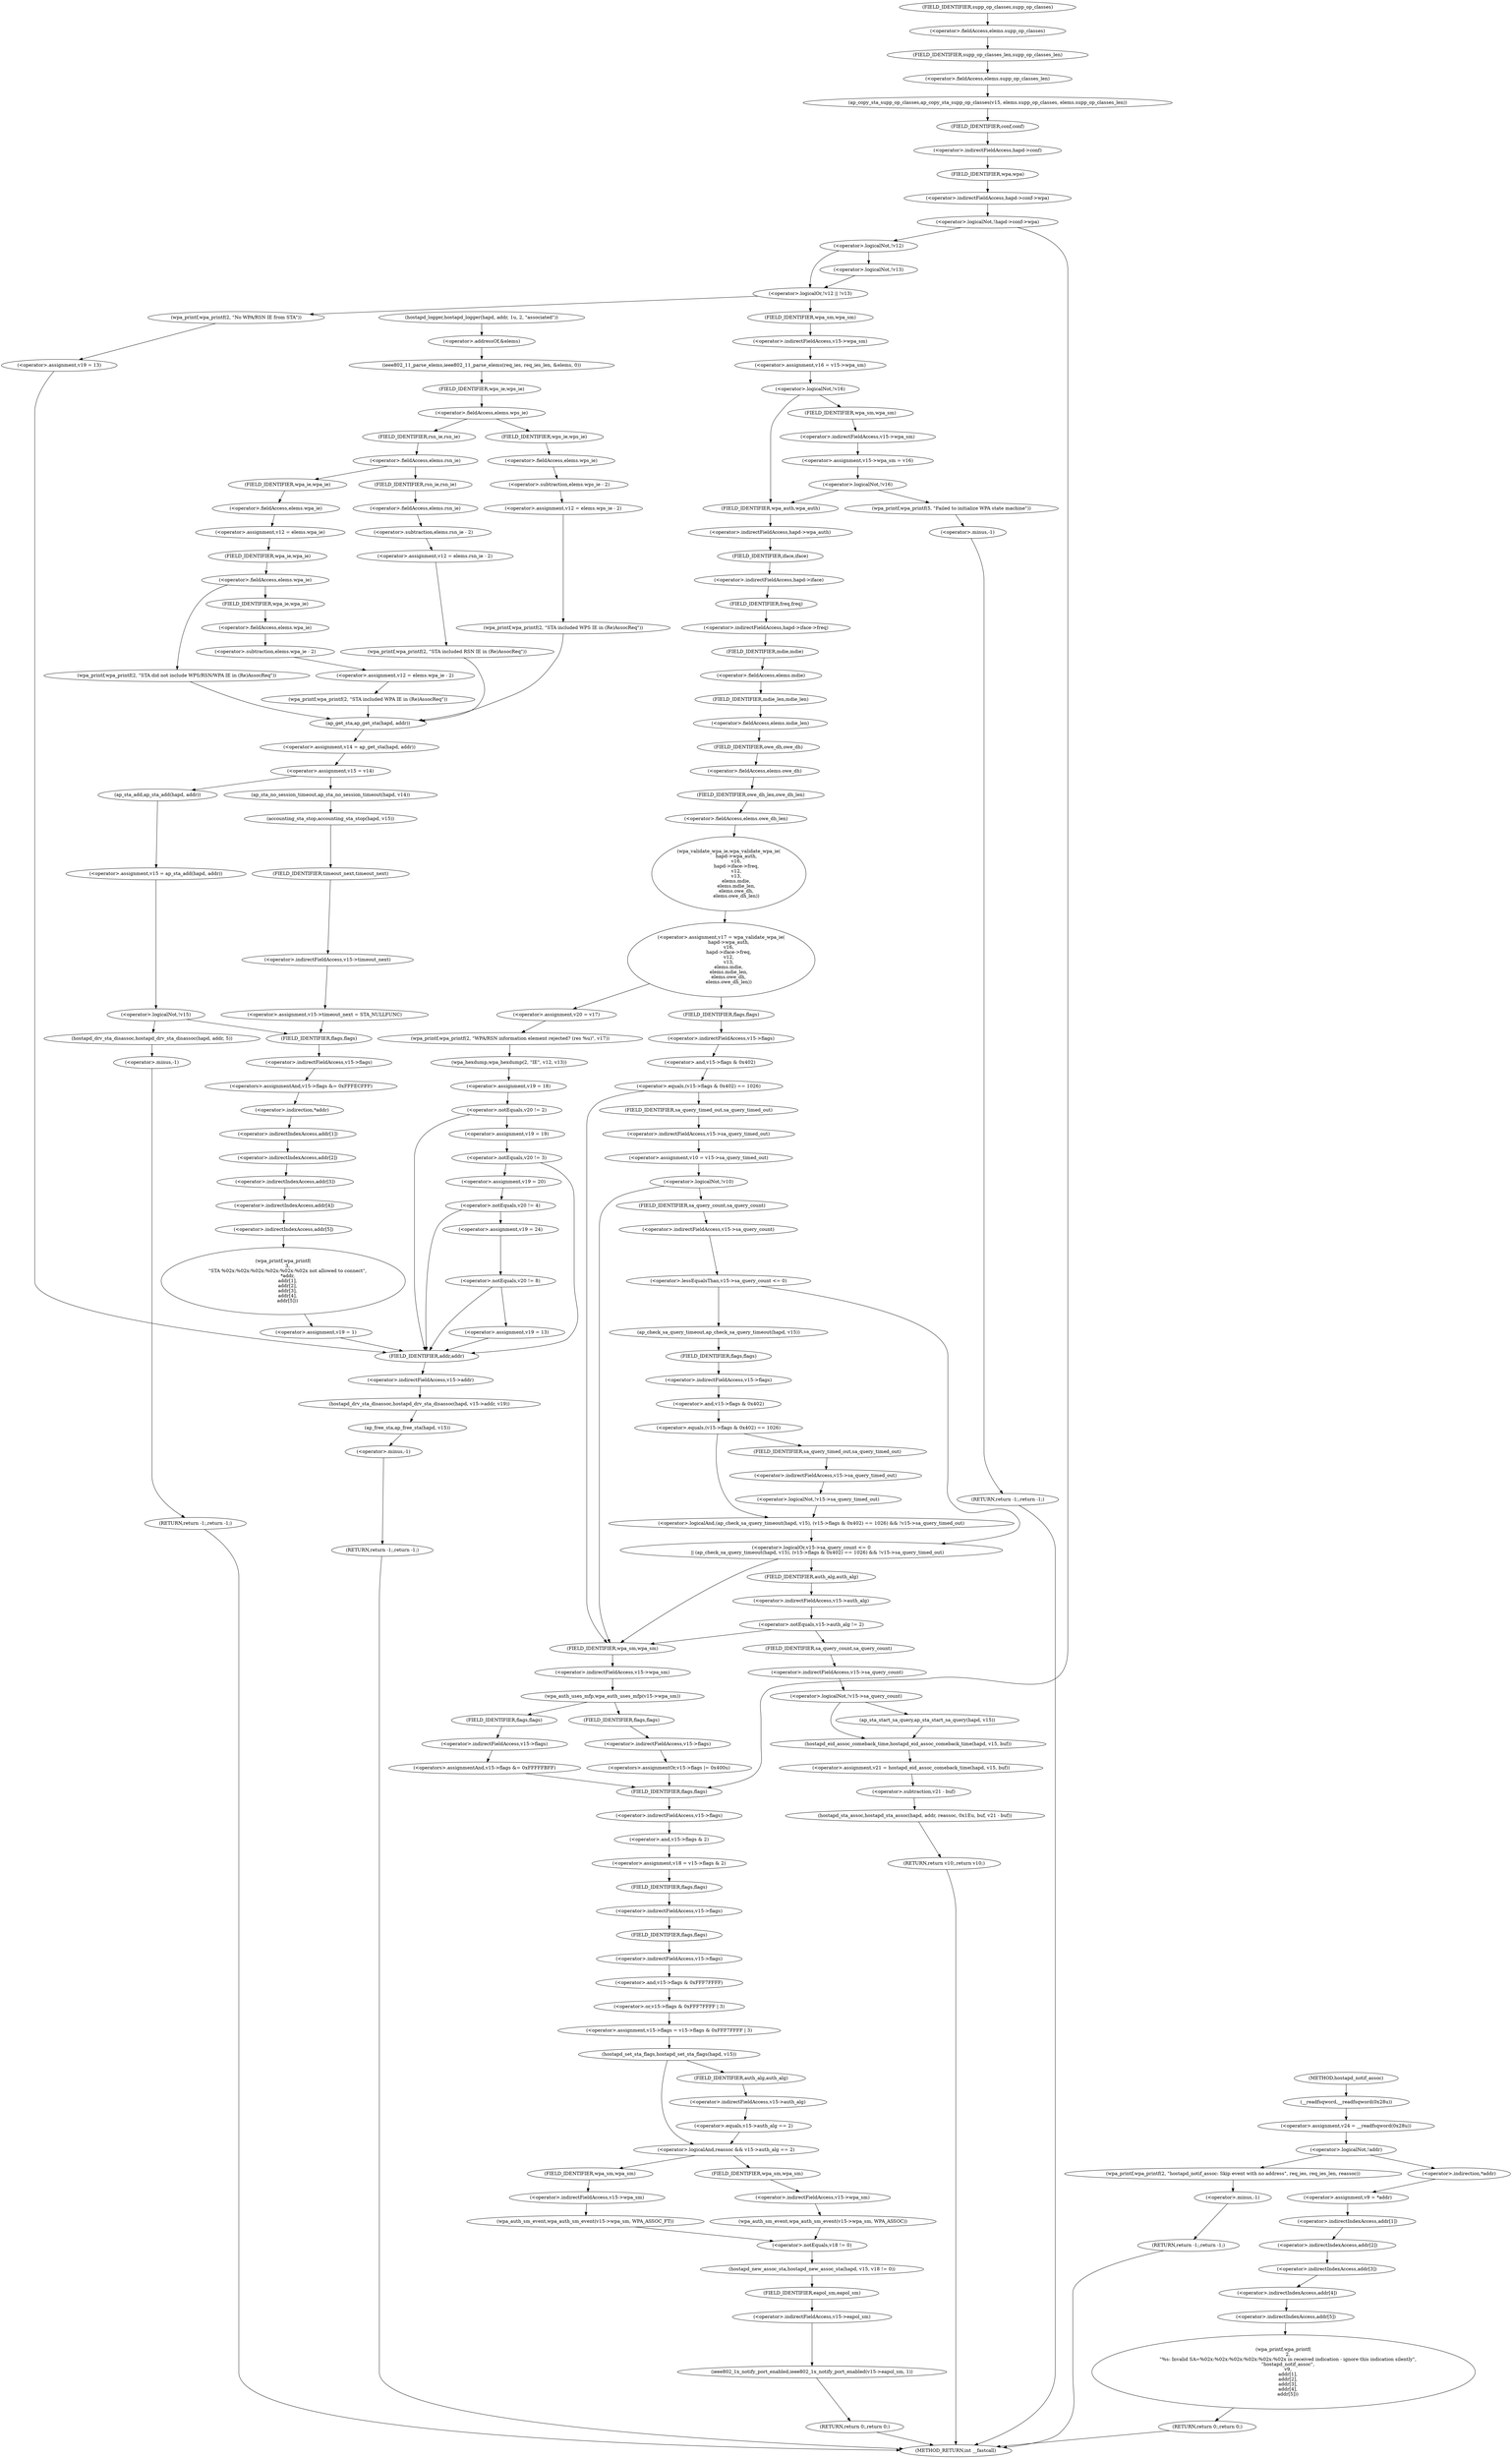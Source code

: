 digraph hostapd_notif_assoc {  
"1000138" [label = "(<operator>.assignment,v24 = __readfsqword(0x28u))" ]
"1000140" [label = "(__readfsqword,__readfsqword(0x28u))" ]
"1000143" [label = "(<operator>.logicalNot,!addr)" ]
"1000146" [label = "(wpa_printf,wpa_printf(2, \"hostapd_notif_assoc: Skip event with no address\", req_ies, req_ies_len, reassoc))" ]
"1000152" [label = "(RETURN,return -1;,return -1;)" ]
"1000153" [label = "(<operator>.minus,-1)" ]
"1000155" [label = "(<operator>.assignment,v9 = *addr)" ]
"1000157" [label = "(<operator>.indirection,*addr)" ]
"1000160" [label = "(wpa_printf,wpa_printf(\n      2,\n      \"%s: Invalid SA=%02x:%02x:%02x:%02x:%02x:%02x in received indication - ignore this indication silently\",\n      \"hostapd_notif_assoc\",\n      v9,\n      addr[1],\n      addr[2],\n      addr[3],\n      addr[4],\n      addr[5]))" ]
"1000165" [label = "(<operator>.indirectIndexAccess,addr[1])" ]
"1000168" [label = "(<operator>.indirectIndexAccess,addr[2])" ]
"1000171" [label = "(<operator>.indirectIndexAccess,addr[3])" ]
"1000174" [label = "(<operator>.indirectIndexAccess,addr[4])" ]
"1000177" [label = "(<operator>.indirectIndexAccess,addr[5])" ]
"1000180" [label = "(RETURN,return 0;,return 0;)" ]
"1000182" [label = "(hostapd_logger,hostapd_logger(hapd, addr, 1u, 2, \"associated\"))" ]
"1000188" [label = "(ieee802_11_parse_elems,ieee802_11_parse_elems(req_ies, req_ies_len, &elems, 0))" ]
"1000191" [label = "(<operator>.addressOf,&elems)" ]
"1000195" [label = "(<operator>.fieldAccess,elems.wps_ie)" ]
"1000197" [label = "(FIELD_IDENTIFIER,wps_ie,wps_ie)" ]
"1000199" [label = "(<operator>.assignment,v12 = elems.wps_ie - 2)" ]
"1000201" [label = "(<operator>.subtraction,elems.wps_ie - 2)" ]
"1000202" [label = "(<operator>.fieldAccess,elems.wps_ie)" ]
"1000204" [label = "(FIELD_IDENTIFIER,wps_ie,wps_ie)" ]
"1000207" [label = "(wpa_printf,wpa_printf(2, \"STA included WPS IE in (Re)AssocReq\"))" ]
"1000212" [label = "(<operator>.fieldAccess,elems.rsn_ie)" ]
"1000214" [label = "(FIELD_IDENTIFIER,rsn_ie,rsn_ie)" ]
"1000216" [label = "(<operator>.assignment,v12 = elems.rsn_ie - 2)" ]
"1000218" [label = "(<operator>.subtraction,elems.rsn_ie - 2)" ]
"1000219" [label = "(<operator>.fieldAccess,elems.rsn_ie)" ]
"1000221" [label = "(FIELD_IDENTIFIER,rsn_ie,rsn_ie)" ]
"1000224" [label = "(wpa_printf,wpa_printf(2, \"STA included RSN IE in (Re)AssocReq\"))" ]
"1000229" [label = "(<operator>.assignment,v12 = elems.wpa_ie)" ]
"1000231" [label = "(<operator>.fieldAccess,elems.wpa_ie)" ]
"1000233" [label = "(FIELD_IDENTIFIER,wpa_ie,wpa_ie)" ]
"1000235" [label = "(<operator>.fieldAccess,elems.wpa_ie)" ]
"1000237" [label = "(FIELD_IDENTIFIER,wpa_ie,wpa_ie)" ]
"1000239" [label = "(<operator>.assignment,v12 = elems.wpa_ie - 2)" ]
"1000241" [label = "(<operator>.subtraction,elems.wpa_ie - 2)" ]
"1000242" [label = "(<operator>.fieldAccess,elems.wpa_ie)" ]
"1000244" [label = "(FIELD_IDENTIFIER,wpa_ie,wpa_ie)" ]
"1000247" [label = "(wpa_printf,wpa_printf(2, \"STA included WPA IE in (Re)AssocReq\"))" ]
"1000252" [label = "(wpa_printf,wpa_printf(2, \"STA did not include WPS/RSN/WPA IE in (Re)AssocReq\"))" ]
"1000256" [label = "(<operator>.assignment,v14 = ap_get_sta(hapd, addr))" ]
"1000258" [label = "(ap_get_sta,ap_get_sta(hapd, addr))" ]
"1000261" [label = "(<operator>.assignment,v15 = v14)" ]
"1000267" [label = "(ap_sta_no_session_timeout,ap_sta_no_session_timeout(hapd, v14))" ]
"1000270" [label = "(accounting_sta_stop,accounting_sta_stop(hapd, v15))" ]
"1000273" [label = "(<operator>.assignment,v15->timeout_next = STA_NULLFUNC)" ]
"1000274" [label = "(<operator>.indirectFieldAccess,v15->timeout_next)" ]
"1000276" [label = "(FIELD_IDENTIFIER,timeout_next,timeout_next)" ]
"1000280" [label = "(<operator>.assignment,v15 = ap_sta_add(hapd, addr))" ]
"1000282" [label = "(ap_sta_add,ap_sta_add(hapd, addr))" ]
"1000286" [label = "(<operator>.logicalNot,!v15)" ]
"1000289" [label = "(hostapd_drv_sta_disassoc,hostapd_drv_sta_disassoc(hapd, addr, 5))" ]
"1000293" [label = "(RETURN,return -1;,return -1;)" ]
"1000294" [label = "(<operator>.minus,-1)" ]
"1000296" [label = "(<operators>.assignmentAnd,v15->flags &= 0xFFFECFFF)" ]
"1000297" [label = "(<operator>.indirectFieldAccess,v15->flags)" ]
"1000299" [label = "(FIELD_IDENTIFIER,flags,flags)" ]
"1000302" [label = "(wpa_printf,wpa_printf(\n      3,\n      \"STA %02x:%02x:%02x:%02x:%02x:%02x not allowed to connect\",\n      *addr,\n      addr[1],\n      addr[2],\n      addr[3],\n      addr[4],\n      addr[5]))" ]
"1000305" [label = "(<operator>.indirection,*addr)" ]
"1000307" [label = "(<operator>.indirectIndexAccess,addr[1])" ]
"1000310" [label = "(<operator>.indirectIndexAccess,addr[2])" ]
"1000313" [label = "(<operator>.indirectIndexAccess,addr[3])" ]
"1000316" [label = "(<operator>.indirectIndexAccess,addr[4])" ]
"1000319" [label = "(<operator>.indirectIndexAccess,addr[5])" ]
"1000322" [label = "(<operator>.assignment,v19 = 1)" ]
"1000326" [label = "(hostapd_drv_sta_disassoc,hostapd_drv_sta_disassoc(hapd, v15->addr, v19))" ]
"1000328" [label = "(<operator>.indirectFieldAccess,v15->addr)" ]
"1000330" [label = "(FIELD_IDENTIFIER,addr,addr)" ]
"1000332" [label = "(ap_free_sta,ap_free_sta(hapd, v15))" ]
"1000335" [label = "(RETURN,return -1;,return -1;)" ]
"1000336" [label = "(<operator>.minus,-1)" ]
"1000338" [label = "(ap_copy_sta_supp_op_classes,ap_copy_sta_supp_op_classes(v15, elems.supp_op_classes, elems.supp_op_classes_len))" ]
"1000340" [label = "(<operator>.fieldAccess,elems.supp_op_classes)" ]
"1000342" [label = "(FIELD_IDENTIFIER,supp_op_classes,supp_op_classes)" ]
"1000343" [label = "(<operator>.fieldAccess,elems.supp_op_classes_len)" ]
"1000345" [label = "(FIELD_IDENTIFIER,supp_op_classes_len,supp_op_classes_len)" ]
"1000347" [label = "(<operator>.logicalNot,!hapd->conf->wpa)" ]
"1000348" [label = "(<operator>.indirectFieldAccess,hapd->conf->wpa)" ]
"1000349" [label = "(<operator>.indirectFieldAccess,hapd->conf)" ]
"1000351" [label = "(FIELD_IDENTIFIER,conf,conf)" ]
"1000352" [label = "(FIELD_IDENTIFIER,wpa,wpa)" ]
"1000355" [label = "(<operator>.logicalOr,!v12 || !v13)" ]
"1000356" [label = "(<operator>.logicalNot,!v12)" ]
"1000358" [label = "(<operator>.logicalNot,!v13)" ]
"1000361" [label = "(wpa_printf,wpa_printf(2, \"No WPA/RSN IE from STA\"))" ]
"1000364" [label = "(<operator>.assignment,v19 = 13)" ]
"1000368" [label = "(<operator>.assignment,v16 = v15->wpa_sm)" ]
"1000370" [label = "(<operator>.indirectFieldAccess,v15->wpa_sm)" ]
"1000372" [label = "(FIELD_IDENTIFIER,wpa_sm,wpa_sm)" ]
"1000374" [label = "(<operator>.logicalNot,!v16)" ]
"1000377" [label = "(<operator>.assignment,v15->wpa_sm = v16)" ]
"1000378" [label = "(<operator>.indirectFieldAccess,v15->wpa_sm)" ]
"1000380" [label = "(FIELD_IDENTIFIER,wpa_sm,wpa_sm)" ]
"1000383" [label = "(<operator>.logicalNot,!v16)" ]
"1000386" [label = "(wpa_printf,wpa_printf(5, \"Failed to initialize WPA state machine\"))" ]
"1000389" [label = "(RETURN,return -1;,return -1;)" ]
"1000390" [label = "(<operator>.minus,-1)" ]
"1000392" [label = "(<operator>.assignment,v17 = wpa_validate_wpa_ie(\n          hapd->wpa_auth,\n          v16,\n          hapd->iface->freq,\n          v12,\n          v13,\n          elems.mdie,\n          elems.mdie_len,\n          elems.owe_dh,\n          elems.owe_dh_len))" ]
"1000394" [label = "(wpa_validate_wpa_ie,wpa_validate_wpa_ie(\n          hapd->wpa_auth,\n          v16,\n          hapd->iface->freq,\n          v12,\n          v13,\n          elems.mdie,\n          elems.mdie_len,\n          elems.owe_dh,\n          elems.owe_dh_len))" ]
"1000395" [label = "(<operator>.indirectFieldAccess,hapd->wpa_auth)" ]
"1000397" [label = "(FIELD_IDENTIFIER,wpa_auth,wpa_auth)" ]
"1000399" [label = "(<operator>.indirectFieldAccess,hapd->iface->freq)" ]
"1000400" [label = "(<operator>.indirectFieldAccess,hapd->iface)" ]
"1000402" [label = "(FIELD_IDENTIFIER,iface,iface)" ]
"1000403" [label = "(FIELD_IDENTIFIER,freq,freq)" ]
"1000406" [label = "(<operator>.fieldAccess,elems.mdie)" ]
"1000408" [label = "(FIELD_IDENTIFIER,mdie,mdie)" ]
"1000409" [label = "(<operator>.fieldAccess,elems.mdie_len)" ]
"1000411" [label = "(FIELD_IDENTIFIER,mdie_len,mdie_len)" ]
"1000412" [label = "(<operator>.fieldAccess,elems.owe_dh)" ]
"1000414" [label = "(FIELD_IDENTIFIER,owe_dh,owe_dh)" ]
"1000415" [label = "(<operator>.fieldAccess,elems.owe_dh_len)" ]
"1000417" [label = "(FIELD_IDENTIFIER,owe_dh_len,owe_dh_len)" ]
"1000421" [label = "(<operator>.assignment,v20 = v17)" ]
"1000424" [label = "(wpa_printf,wpa_printf(2, \"WPA/RSN information element rejected? (res %u)\", v17))" ]
"1000428" [label = "(wpa_hexdump,wpa_hexdump(2, \"IE\", v12, v13))" ]
"1000433" [label = "(<operator>.assignment,v19 = 18)" ]
"1000437" [label = "(<operator>.notEquals,v20 != 2)" ]
"1000441" [label = "(<operator>.assignment,v19 = 19)" ]
"1000445" [label = "(<operator>.notEquals,v20 != 3)" ]
"1000449" [label = "(<operator>.assignment,v19 = 20)" ]
"1000453" [label = "(<operator>.notEquals,v20 != 4)" ]
"1000457" [label = "(<operator>.assignment,v19 = 24)" ]
"1000461" [label = "(<operator>.notEquals,v20 != 8)" ]
"1000464" [label = "(<operator>.assignment,v19 = 13)" ]
"1000469" [label = "(<operator>.equals,(v15->flags & 0x402) == 1026)" ]
"1000470" [label = "(<operator>.and,v15->flags & 0x402)" ]
"1000471" [label = "(<operator>.indirectFieldAccess,v15->flags)" ]
"1000473" [label = "(FIELD_IDENTIFIER,flags,flags)" ]
"1000477" [label = "(<operator>.assignment,v10 = v15->sa_query_timed_out)" ]
"1000479" [label = "(<operator>.indirectFieldAccess,v15->sa_query_timed_out)" ]
"1000481" [label = "(FIELD_IDENTIFIER,sa_query_timed_out,sa_query_timed_out)" ]
"1000483" [label = "(<operator>.logicalNot,!v10)" ]
"1000487" [label = "(<operator>.logicalOr,v15->sa_query_count <= 0\n        || (ap_check_sa_query_timeout(hapd, v15), (v15->flags & 0x402) == 1026) && !v15->sa_query_timed_out)" ]
"1000488" [label = "(<operator>.lessEqualsThan,v15->sa_query_count <= 0)" ]
"1000489" [label = "(<operator>.indirectFieldAccess,v15->sa_query_count)" ]
"1000491" [label = "(FIELD_IDENTIFIER,sa_query_count,sa_query_count)" ]
"1000493" [label = "(<operator>.logicalAnd,(ap_check_sa_query_timeout(hapd, v15), (v15->flags & 0x402) == 1026) && !v15->sa_query_timed_out)" ]
"1000495" [label = "(ap_check_sa_query_timeout,ap_check_sa_query_timeout(hapd, v15))" ]
"1000498" [label = "(<operator>.equals,(v15->flags & 0x402) == 1026)" ]
"1000499" [label = "(<operator>.and,v15->flags & 0x402)" ]
"1000500" [label = "(<operator>.indirectFieldAccess,v15->flags)" ]
"1000502" [label = "(FIELD_IDENTIFIER,flags,flags)" ]
"1000505" [label = "(<operator>.logicalNot,!v15->sa_query_timed_out)" ]
"1000506" [label = "(<operator>.indirectFieldAccess,v15->sa_query_timed_out)" ]
"1000508" [label = "(FIELD_IDENTIFIER,sa_query_timed_out,sa_query_timed_out)" ]
"1000511" [label = "(<operator>.notEquals,v15->auth_alg != 2)" ]
"1000512" [label = "(<operator>.indirectFieldAccess,v15->auth_alg)" ]
"1000514" [label = "(FIELD_IDENTIFIER,auth_alg,auth_alg)" ]
"1000518" [label = "(<operator>.logicalNot,!v15->sa_query_count)" ]
"1000519" [label = "(<operator>.indirectFieldAccess,v15->sa_query_count)" ]
"1000521" [label = "(FIELD_IDENTIFIER,sa_query_count,sa_query_count)" ]
"1000522" [label = "(ap_sta_start_sa_query,ap_sta_start_sa_query(hapd, v15))" ]
"1000525" [label = "(<operator>.assignment,v21 = hostapd_eid_assoc_comeback_time(hapd, v15, buf))" ]
"1000527" [label = "(hostapd_eid_assoc_comeback_time,hostapd_eid_assoc_comeback_time(hapd, v15, buf))" ]
"1000531" [label = "(hostapd_sta_assoc,hostapd_sta_assoc(hapd, addr, reassoc, 0x1Eu, buf, v21 - buf))" ]
"1000537" [label = "(<operator>.subtraction,v21 - buf)" ]
"1000540" [label = "(RETURN,return v10;,return v10;)" ]
"1000543" [label = "(wpa_auth_uses_mfp,wpa_auth_uses_mfp(v15->wpa_sm))" ]
"1000544" [label = "(<operator>.indirectFieldAccess,v15->wpa_sm)" ]
"1000546" [label = "(FIELD_IDENTIFIER,wpa_sm,wpa_sm)" ]
"1000547" [label = "(<operators>.assignmentOr,v15->flags |= 0x400u)" ]
"1000548" [label = "(<operator>.indirectFieldAccess,v15->flags)" ]
"1000550" [label = "(FIELD_IDENTIFIER,flags,flags)" ]
"1000553" [label = "(<operators>.assignmentAnd,v15->flags &= 0xFFFFFBFF)" ]
"1000554" [label = "(<operator>.indirectFieldAccess,v15->flags)" ]
"1000556" [label = "(FIELD_IDENTIFIER,flags,flags)" ]
"1000559" [label = "(<operator>.assignment,v18 = v15->flags & 2)" ]
"1000561" [label = "(<operator>.and,v15->flags & 2)" ]
"1000562" [label = "(<operator>.indirectFieldAccess,v15->flags)" ]
"1000564" [label = "(FIELD_IDENTIFIER,flags,flags)" ]
"1000566" [label = "(<operator>.assignment,v15->flags = v15->flags & 0xFFF7FFFF | 3)" ]
"1000567" [label = "(<operator>.indirectFieldAccess,v15->flags)" ]
"1000569" [label = "(FIELD_IDENTIFIER,flags,flags)" ]
"1000570" [label = "(<operator>.or,v15->flags & 0xFFF7FFFF | 3)" ]
"1000571" [label = "(<operator>.and,v15->flags & 0xFFF7FFFF)" ]
"1000572" [label = "(<operator>.indirectFieldAccess,v15->flags)" ]
"1000574" [label = "(FIELD_IDENTIFIER,flags,flags)" ]
"1000577" [label = "(hostapd_set_sta_flags,hostapd_set_sta_flags(hapd, v15))" ]
"1000581" [label = "(<operator>.logicalAnd,reassoc && v15->auth_alg == 2)" ]
"1000583" [label = "(<operator>.equals,v15->auth_alg == 2)" ]
"1000584" [label = "(<operator>.indirectFieldAccess,v15->auth_alg)" ]
"1000586" [label = "(FIELD_IDENTIFIER,auth_alg,auth_alg)" ]
"1000588" [label = "(wpa_auth_sm_event,wpa_auth_sm_event(v15->wpa_sm, WPA_ASSOC_FT))" ]
"1000589" [label = "(<operator>.indirectFieldAccess,v15->wpa_sm)" ]
"1000591" [label = "(FIELD_IDENTIFIER,wpa_sm,wpa_sm)" ]
"1000594" [label = "(wpa_auth_sm_event,wpa_auth_sm_event(v15->wpa_sm, WPA_ASSOC))" ]
"1000595" [label = "(<operator>.indirectFieldAccess,v15->wpa_sm)" ]
"1000597" [label = "(FIELD_IDENTIFIER,wpa_sm,wpa_sm)" ]
"1000599" [label = "(hostapd_new_assoc_sta,hostapd_new_assoc_sta(hapd, v15, v18 != 0))" ]
"1000602" [label = "(<operator>.notEquals,v18 != 0)" ]
"1000605" [label = "(ieee802_1x_notify_port_enabled,ieee802_1x_notify_port_enabled(v15->eapol_sm, 1))" ]
"1000606" [label = "(<operator>.indirectFieldAccess,v15->eapol_sm)" ]
"1000608" [label = "(FIELD_IDENTIFIER,eapol_sm,eapol_sm)" ]
"1000610" [label = "(RETURN,return 0;,return 0;)" ]
"1000116" [label = "(METHOD,hostapd_notif_assoc)" ]
"1000612" [label = "(METHOD_RETURN,int __fastcall)" ]
  "1000138" -> "1000143" 
  "1000140" -> "1000138" 
  "1000143" -> "1000146" 
  "1000143" -> "1000157" 
  "1000146" -> "1000153" 
  "1000152" -> "1000612" 
  "1000153" -> "1000152" 
  "1000155" -> "1000165" 
  "1000157" -> "1000155" 
  "1000160" -> "1000180" 
  "1000165" -> "1000168" 
  "1000168" -> "1000171" 
  "1000171" -> "1000174" 
  "1000174" -> "1000177" 
  "1000177" -> "1000160" 
  "1000180" -> "1000612" 
  "1000182" -> "1000191" 
  "1000188" -> "1000197" 
  "1000191" -> "1000188" 
  "1000195" -> "1000204" 
  "1000195" -> "1000214" 
  "1000197" -> "1000195" 
  "1000199" -> "1000207" 
  "1000201" -> "1000199" 
  "1000202" -> "1000201" 
  "1000204" -> "1000202" 
  "1000207" -> "1000258" 
  "1000212" -> "1000221" 
  "1000212" -> "1000233" 
  "1000214" -> "1000212" 
  "1000216" -> "1000224" 
  "1000218" -> "1000216" 
  "1000219" -> "1000218" 
  "1000221" -> "1000219" 
  "1000224" -> "1000258" 
  "1000229" -> "1000237" 
  "1000231" -> "1000229" 
  "1000233" -> "1000231" 
  "1000235" -> "1000244" 
  "1000235" -> "1000252" 
  "1000237" -> "1000235" 
  "1000239" -> "1000247" 
  "1000241" -> "1000239" 
  "1000242" -> "1000241" 
  "1000244" -> "1000242" 
  "1000247" -> "1000258" 
  "1000252" -> "1000258" 
  "1000256" -> "1000261" 
  "1000258" -> "1000256" 
  "1000261" -> "1000267" 
  "1000261" -> "1000282" 
  "1000267" -> "1000270" 
  "1000270" -> "1000276" 
  "1000273" -> "1000299" 
  "1000274" -> "1000273" 
  "1000276" -> "1000274" 
  "1000280" -> "1000286" 
  "1000282" -> "1000280" 
  "1000286" -> "1000289" 
  "1000286" -> "1000299" 
  "1000289" -> "1000294" 
  "1000293" -> "1000612" 
  "1000294" -> "1000293" 
  "1000296" -> "1000305" 
  "1000297" -> "1000296" 
  "1000299" -> "1000297" 
  "1000302" -> "1000322" 
  "1000305" -> "1000307" 
  "1000307" -> "1000310" 
  "1000310" -> "1000313" 
  "1000313" -> "1000316" 
  "1000316" -> "1000319" 
  "1000319" -> "1000302" 
  "1000322" -> "1000330" 
  "1000326" -> "1000332" 
  "1000328" -> "1000326" 
  "1000330" -> "1000328" 
  "1000332" -> "1000336" 
  "1000335" -> "1000612" 
  "1000336" -> "1000335" 
  "1000338" -> "1000351" 
  "1000340" -> "1000345" 
  "1000342" -> "1000340" 
  "1000343" -> "1000338" 
  "1000345" -> "1000343" 
  "1000347" -> "1000564" 
  "1000347" -> "1000356" 
  "1000348" -> "1000347" 
  "1000349" -> "1000352" 
  "1000351" -> "1000349" 
  "1000352" -> "1000348" 
  "1000355" -> "1000361" 
  "1000355" -> "1000372" 
  "1000356" -> "1000355" 
  "1000356" -> "1000358" 
  "1000358" -> "1000355" 
  "1000361" -> "1000364" 
  "1000364" -> "1000330" 
  "1000368" -> "1000374" 
  "1000370" -> "1000368" 
  "1000372" -> "1000370" 
  "1000374" -> "1000380" 
  "1000374" -> "1000397" 
  "1000377" -> "1000383" 
  "1000378" -> "1000377" 
  "1000380" -> "1000378" 
  "1000383" -> "1000386" 
  "1000383" -> "1000397" 
  "1000386" -> "1000390" 
  "1000389" -> "1000612" 
  "1000390" -> "1000389" 
  "1000392" -> "1000421" 
  "1000392" -> "1000473" 
  "1000394" -> "1000392" 
  "1000395" -> "1000402" 
  "1000397" -> "1000395" 
  "1000399" -> "1000408" 
  "1000400" -> "1000403" 
  "1000402" -> "1000400" 
  "1000403" -> "1000399" 
  "1000406" -> "1000411" 
  "1000408" -> "1000406" 
  "1000409" -> "1000414" 
  "1000411" -> "1000409" 
  "1000412" -> "1000417" 
  "1000414" -> "1000412" 
  "1000415" -> "1000394" 
  "1000417" -> "1000415" 
  "1000421" -> "1000424" 
  "1000424" -> "1000428" 
  "1000428" -> "1000433" 
  "1000433" -> "1000437" 
  "1000437" -> "1000441" 
  "1000437" -> "1000330" 
  "1000441" -> "1000445" 
  "1000445" -> "1000449" 
  "1000445" -> "1000330" 
  "1000449" -> "1000453" 
  "1000453" -> "1000457" 
  "1000453" -> "1000330" 
  "1000457" -> "1000461" 
  "1000461" -> "1000464" 
  "1000461" -> "1000330" 
  "1000464" -> "1000330" 
  "1000469" -> "1000481" 
  "1000469" -> "1000546" 
  "1000470" -> "1000469" 
  "1000471" -> "1000470" 
  "1000473" -> "1000471" 
  "1000477" -> "1000483" 
  "1000479" -> "1000477" 
  "1000481" -> "1000479" 
  "1000483" -> "1000491" 
  "1000483" -> "1000546" 
  "1000487" -> "1000514" 
  "1000487" -> "1000546" 
  "1000488" -> "1000487" 
  "1000488" -> "1000495" 
  "1000489" -> "1000488" 
  "1000491" -> "1000489" 
  "1000493" -> "1000487" 
  "1000495" -> "1000502" 
  "1000498" -> "1000493" 
  "1000498" -> "1000508" 
  "1000499" -> "1000498" 
  "1000500" -> "1000499" 
  "1000502" -> "1000500" 
  "1000505" -> "1000493" 
  "1000506" -> "1000505" 
  "1000508" -> "1000506" 
  "1000511" -> "1000521" 
  "1000511" -> "1000546" 
  "1000512" -> "1000511" 
  "1000514" -> "1000512" 
  "1000518" -> "1000522" 
  "1000518" -> "1000527" 
  "1000519" -> "1000518" 
  "1000521" -> "1000519" 
  "1000522" -> "1000527" 
  "1000525" -> "1000537" 
  "1000527" -> "1000525" 
  "1000531" -> "1000540" 
  "1000537" -> "1000531" 
  "1000540" -> "1000612" 
  "1000543" -> "1000550" 
  "1000543" -> "1000556" 
  "1000544" -> "1000543" 
  "1000546" -> "1000544" 
  "1000547" -> "1000564" 
  "1000548" -> "1000547" 
  "1000550" -> "1000548" 
  "1000553" -> "1000564" 
  "1000554" -> "1000553" 
  "1000556" -> "1000554" 
  "1000559" -> "1000569" 
  "1000561" -> "1000559" 
  "1000562" -> "1000561" 
  "1000564" -> "1000562" 
  "1000566" -> "1000577" 
  "1000567" -> "1000574" 
  "1000569" -> "1000567" 
  "1000570" -> "1000566" 
  "1000571" -> "1000570" 
  "1000572" -> "1000571" 
  "1000574" -> "1000572" 
  "1000577" -> "1000581" 
  "1000577" -> "1000586" 
  "1000581" -> "1000591" 
  "1000581" -> "1000597" 
  "1000583" -> "1000581" 
  "1000584" -> "1000583" 
  "1000586" -> "1000584" 
  "1000588" -> "1000602" 
  "1000589" -> "1000588" 
  "1000591" -> "1000589" 
  "1000594" -> "1000602" 
  "1000595" -> "1000594" 
  "1000597" -> "1000595" 
  "1000599" -> "1000608" 
  "1000602" -> "1000599" 
  "1000605" -> "1000610" 
  "1000606" -> "1000605" 
  "1000608" -> "1000606" 
  "1000610" -> "1000612" 
  "1000116" -> "1000140" 
}
